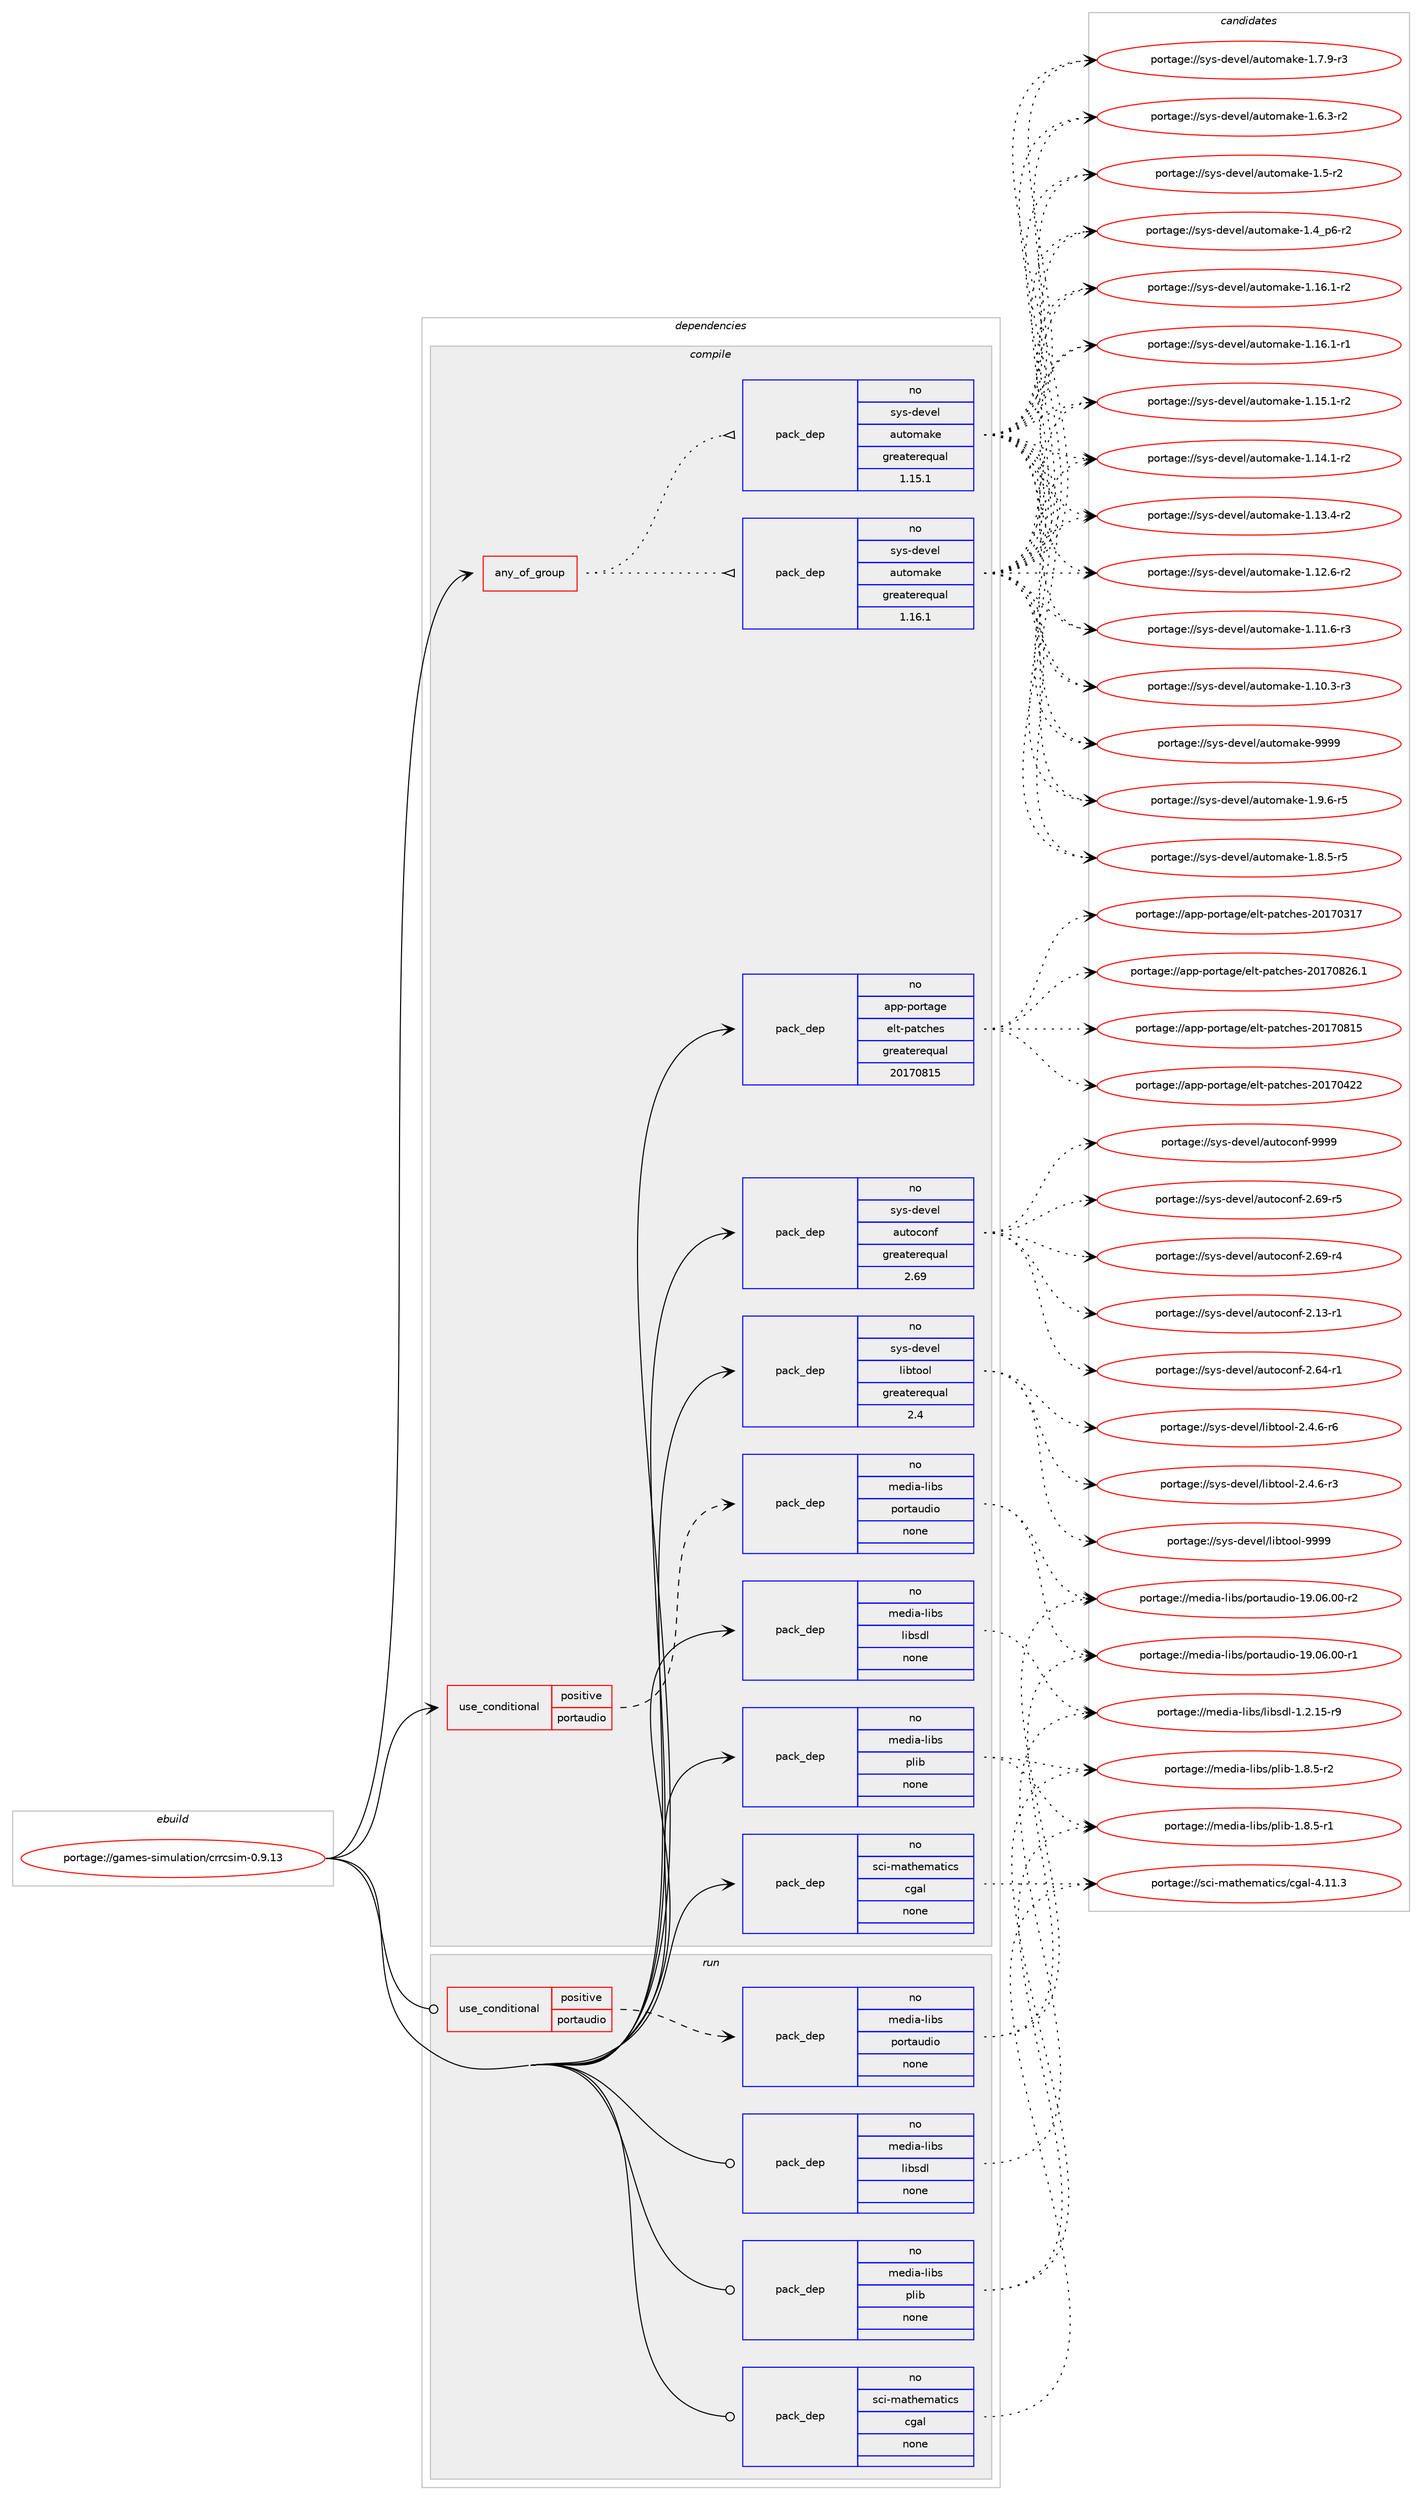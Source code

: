 digraph prolog {

# *************
# Graph options
# *************

newrank=true;
concentrate=true;
compound=true;
graph [rankdir=LR,fontname=Helvetica,fontsize=10,ranksep=1.5];#, ranksep=2.5, nodesep=0.2];
edge  [arrowhead=vee];
node  [fontname=Helvetica,fontsize=10];

# **********
# The ebuild
# **********

subgraph cluster_leftcol {
color=gray;
rank=same;
label=<<i>ebuild</i>>;
id [label="portage://games-simulation/crrcsim-0.9.13", color=red, width=4, href="../games-simulation/crrcsim-0.9.13.svg"];
}

# ****************
# The dependencies
# ****************

subgraph cluster_midcol {
color=gray;
label=<<i>dependencies</i>>;
subgraph cluster_compile {
fillcolor="#eeeeee";
style=filled;
label=<<i>compile</i>>;
subgraph any4195 {
dependency282382 [label=<<TABLE BORDER="0" CELLBORDER="1" CELLSPACING="0" CELLPADDING="4"><TR><TD CELLPADDING="10">any_of_group</TD></TR></TABLE>>, shape=none, color=red];subgraph pack219107 {
dependency282383 [label=<<TABLE BORDER="0" CELLBORDER="1" CELLSPACING="0" CELLPADDING="4" WIDTH="220"><TR><TD ROWSPAN="6" CELLPADDING="30">pack_dep</TD></TR><TR><TD WIDTH="110">no</TD></TR><TR><TD>sys-devel</TD></TR><TR><TD>automake</TD></TR><TR><TD>greaterequal</TD></TR><TR><TD>1.16.1</TD></TR></TABLE>>, shape=none, color=blue];
}
dependency282382:e -> dependency282383:w [weight=20,style="dotted",arrowhead="oinv"];
subgraph pack219108 {
dependency282384 [label=<<TABLE BORDER="0" CELLBORDER="1" CELLSPACING="0" CELLPADDING="4" WIDTH="220"><TR><TD ROWSPAN="6" CELLPADDING="30">pack_dep</TD></TR><TR><TD WIDTH="110">no</TD></TR><TR><TD>sys-devel</TD></TR><TR><TD>automake</TD></TR><TR><TD>greaterequal</TD></TR><TR><TD>1.15.1</TD></TR></TABLE>>, shape=none, color=blue];
}
dependency282382:e -> dependency282384:w [weight=20,style="dotted",arrowhead="oinv"];
}
id:e -> dependency282382:w [weight=20,style="solid",arrowhead="vee"];
subgraph cond58877 {
dependency282385 [label=<<TABLE BORDER="0" CELLBORDER="1" CELLSPACING="0" CELLPADDING="4"><TR><TD ROWSPAN="3" CELLPADDING="10">use_conditional</TD></TR><TR><TD>positive</TD></TR><TR><TD>portaudio</TD></TR></TABLE>>, shape=none, color=red];
subgraph pack219109 {
dependency282386 [label=<<TABLE BORDER="0" CELLBORDER="1" CELLSPACING="0" CELLPADDING="4" WIDTH="220"><TR><TD ROWSPAN="6" CELLPADDING="30">pack_dep</TD></TR><TR><TD WIDTH="110">no</TD></TR><TR><TD>media-libs</TD></TR><TR><TD>portaudio</TD></TR><TR><TD>none</TD></TR><TR><TD></TD></TR></TABLE>>, shape=none, color=blue];
}
dependency282385:e -> dependency282386:w [weight=20,style="dashed",arrowhead="vee"];
}
id:e -> dependency282385:w [weight=20,style="solid",arrowhead="vee"];
subgraph pack219110 {
dependency282387 [label=<<TABLE BORDER="0" CELLBORDER="1" CELLSPACING="0" CELLPADDING="4" WIDTH="220"><TR><TD ROWSPAN="6" CELLPADDING="30">pack_dep</TD></TR><TR><TD WIDTH="110">no</TD></TR><TR><TD>app-portage</TD></TR><TR><TD>elt-patches</TD></TR><TR><TD>greaterequal</TD></TR><TR><TD>20170815</TD></TR></TABLE>>, shape=none, color=blue];
}
id:e -> dependency282387:w [weight=20,style="solid",arrowhead="vee"];
subgraph pack219111 {
dependency282388 [label=<<TABLE BORDER="0" CELLBORDER="1" CELLSPACING="0" CELLPADDING="4" WIDTH="220"><TR><TD ROWSPAN="6" CELLPADDING="30">pack_dep</TD></TR><TR><TD WIDTH="110">no</TD></TR><TR><TD>media-libs</TD></TR><TR><TD>libsdl</TD></TR><TR><TD>none</TD></TR><TR><TD></TD></TR></TABLE>>, shape=none, color=blue];
}
id:e -> dependency282388:w [weight=20,style="solid",arrowhead="vee"];
subgraph pack219112 {
dependency282389 [label=<<TABLE BORDER="0" CELLBORDER="1" CELLSPACING="0" CELLPADDING="4" WIDTH="220"><TR><TD ROWSPAN="6" CELLPADDING="30">pack_dep</TD></TR><TR><TD WIDTH="110">no</TD></TR><TR><TD>media-libs</TD></TR><TR><TD>plib</TD></TR><TR><TD>none</TD></TR><TR><TD></TD></TR></TABLE>>, shape=none, color=blue];
}
id:e -> dependency282389:w [weight=20,style="solid",arrowhead="vee"];
subgraph pack219113 {
dependency282390 [label=<<TABLE BORDER="0" CELLBORDER="1" CELLSPACING="0" CELLPADDING="4" WIDTH="220"><TR><TD ROWSPAN="6" CELLPADDING="30">pack_dep</TD></TR><TR><TD WIDTH="110">no</TD></TR><TR><TD>sci-mathematics</TD></TR><TR><TD>cgal</TD></TR><TR><TD>none</TD></TR><TR><TD></TD></TR></TABLE>>, shape=none, color=blue];
}
id:e -> dependency282390:w [weight=20,style="solid",arrowhead="vee"];
subgraph pack219114 {
dependency282391 [label=<<TABLE BORDER="0" CELLBORDER="1" CELLSPACING="0" CELLPADDING="4" WIDTH="220"><TR><TD ROWSPAN="6" CELLPADDING="30">pack_dep</TD></TR><TR><TD WIDTH="110">no</TD></TR><TR><TD>sys-devel</TD></TR><TR><TD>autoconf</TD></TR><TR><TD>greaterequal</TD></TR><TR><TD>2.69</TD></TR></TABLE>>, shape=none, color=blue];
}
id:e -> dependency282391:w [weight=20,style="solid",arrowhead="vee"];
subgraph pack219115 {
dependency282392 [label=<<TABLE BORDER="0" CELLBORDER="1" CELLSPACING="0" CELLPADDING="4" WIDTH="220"><TR><TD ROWSPAN="6" CELLPADDING="30">pack_dep</TD></TR><TR><TD WIDTH="110">no</TD></TR><TR><TD>sys-devel</TD></TR><TR><TD>libtool</TD></TR><TR><TD>greaterequal</TD></TR><TR><TD>2.4</TD></TR></TABLE>>, shape=none, color=blue];
}
id:e -> dependency282392:w [weight=20,style="solid",arrowhead="vee"];
}
subgraph cluster_compileandrun {
fillcolor="#eeeeee";
style=filled;
label=<<i>compile and run</i>>;
}
subgraph cluster_run {
fillcolor="#eeeeee";
style=filled;
label=<<i>run</i>>;
subgraph cond58878 {
dependency282393 [label=<<TABLE BORDER="0" CELLBORDER="1" CELLSPACING="0" CELLPADDING="4"><TR><TD ROWSPAN="3" CELLPADDING="10">use_conditional</TD></TR><TR><TD>positive</TD></TR><TR><TD>portaudio</TD></TR></TABLE>>, shape=none, color=red];
subgraph pack219116 {
dependency282394 [label=<<TABLE BORDER="0" CELLBORDER="1" CELLSPACING="0" CELLPADDING="4" WIDTH="220"><TR><TD ROWSPAN="6" CELLPADDING="30">pack_dep</TD></TR><TR><TD WIDTH="110">no</TD></TR><TR><TD>media-libs</TD></TR><TR><TD>portaudio</TD></TR><TR><TD>none</TD></TR><TR><TD></TD></TR></TABLE>>, shape=none, color=blue];
}
dependency282393:e -> dependency282394:w [weight=20,style="dashed",arrowhead="vee"];
}
id:e -> dependency282393:w [weight=20,style="solid",arrowhead="odot"];
subgraph pack219117 {
dependency282395 [label=<<TABLE BORDER="0" CELLBORDER="1" CELLSPACING="0" CELLPADDING="4" WIDTH="220"><TR><TD ROWSPAN="6" CELLPADDING="30">pack_dep</TD></TR><TR><TD WIDTH="110">no</TD></TR><TR><TD>media-libs</TD></TR><TR><TD>libsdl</TD></TR><TR><TD>none</TD></TR><TR><TD></TD></TR></TABLE>>, shape=none, color=blue];
}
id:e -> dependency282395:w [weight=20,style="solid",arrowhead="odot"];
subgraph pack219118 {
dependency282396 [label=<<TABLE BORDER="0" CELLBORDER="1" CELLSPACING="0" CELLPADDING="4" WIDTH="220"><TR><TD ROWSPAN="6" CELLPADDING="30">pack_dep</TD></TR><TR><TD WIDTH="110">no</TD></TR><TR><TD>media-libs</TD></TR><TR><TD>plib</TD></TR><TR><TD>none</TD></TR><TR><TD></TD></TR></TABLE>>, shape=none, color=blue];
}
id:e -> dependency282396:w [weight=20,style="solid",arrowhead="odot"];
subgraph pack219119 {
dependency282397 [label=<<TABLE BORDER="0" CELLBORDER="1" CELLSPACING="0" CELLPADDING="4" WIDTH="220"><TR><TD ROWSPAN="6" CELLPADDING="30">pack_dep</TD></TR><TR><TD WIDTH="110">no</TD></TR><TR><TD>sci-mathematics</TD></TR><TR><TD>cgal</TD></TR><TR><TD>none</TD></TR><TR><TD></TD></TR></TABLE>>, shape=none, color=blue];
}
id:e -> dependency282397:w [weight=20,style="solid",arrowhead="odot"];
}
}

# **************
# The candidates
# **************

subgraph cluster_choices {
rank=same;
color=gray;
label=<<i>candidates</i>>;

subgraph choice219107 {
color=black;
nodesep=1;
choice115121115451001011181011084797117116111109971071014557575757 [label="portage://sys-devel/automake-9999", color=red, width=4,href="../sys-devel/automake-9999.svg"];
choice115121115451001011181011084797117116111109971071014549465746544511453 [label="portage://sys-devel/automake-1.9.6-r5", color=red, width=4,href="../sys-devel/automake-1.9.6-r5.svg"];
choice115121115451001011181011084797117116111109971071014549465646534511453 [label="portage://sys-devel/automake-1.8.5-r5", color=red, width=4,href="../sys-devel/automake-1.8.5-r5.svg"];
choice115121115451001011181011084797117116111109971071014549465546574511451 [label="portage://sys-devel/automake-1.7.9-r3", color=red, width=4,href="../sys-devel/automake-1.7.9-r3.svg"];
choice115121115451001011181011084797117116111109971071014549465446514511450 [label="portage://sys-devel/automake-1.6.3-r2", color=red, width=4,href="../sys-devel/automake-1.6.3-r2.svg"];
choice11512111545100101118101108479711711611110997107101454946534511450 [label="portage://sys-devel/automake-1.5-r2", color=red, width=4,href="../sys-devel/automake-1.5-r2.svg"];
choice115121115451001011181011084797117116111109971071014549465295112544511450 [label="portage://sys-devel/automake-1.4_p6-r2", color=red, width=4,href="../sys-devel/automake-1.4_p6-r2.svg"];
choice11512111545100101118101108479711711611110997107101454946495446494511450 [label="portage://sys-devel/automake-1.16.1-r2", color=red, width=4,href="../sys-devel/automake-1.16.1-r2.svg"];
choice11512111545100101118101108479711711611110997107101454946495446494511449 [label="portage://sys-devel/automake-1.16.1-r1", color=red, width=4,href="../sys-devel/automake-1.16.1-r1.svg"];
choice11512111545100101118101108479711711611110997107101454946495346494511450 [label="portage://sys-devel/automake-1.15.1-r2", color=red, width=4,href="../sys-devel/automake-1.15.1-r2.svg"];
choice11512111545100101118101108479711711611110997107101454946495246494511450 [label="portage://sys-devel/automake-1.14.1-r2", color=red, width=4,href="../sys-devel/automake-1.14.1-r2.svg"];
choice11512111545100101118101108479711711611110997107101454946495146524511450 [label="portage://sys-devel/automake-1.13.4-r2", color=red, width=4,href="../sys-devel/automake-1.13.4-r2.svg"];
choice11512111545100101118101108479711711611110997107101454946495046544511450 [label="portage://sys-devel/automake-1.12.6-r2", color=red, width=4,href="../sys-devel/automake-1.12.6-r2.svg"];
choice11512111545100101118101108479711711611110997107101454946494946544511451 [label="portage://sys-devel/automake-1.11.6-r3", color=red, width=4,href="../sys-devel/automake-1.11.6-r3.svg"];
choice11512111545100101118101108479711711611110997107101454946494846514511451 [label="portage://sys-devel/automake-1.10.3-r3", color=red, width=4,href="../sys-devel/automake-1.10.3-r3.svg"];
dependency282383:e -> choice115121115451001011181011084797117116111109971071014557575757:w [style=dotted,weight="100"];
dependency282383:e -> choice115121115451001011181011084797117116111109971071014549465746544511453:w [style=dotted,weight="100"];
dependency282383:e -> choice115121115451001011181011084797117116111109971071014549465646534511453:w [style=dotted,weight="100"];
dependency282383:e -> choice115121115451001011181011084797117116111109971071014549465546574511451:w [style=dotted,weight="100"];
dependency282383:e -> choice115121115451001011181011084797117116111109971071014549465446514511450:w [style=dotted,weight="100"];
dependency282383:e -> choice11512111545100101118101108479711711611110997107101454946534511450:w [style=dotted,weight="100"];
dependency282383:e -> choice115121115451001011181011084797117116111109971071014549465295112544511450:w [style=dotted,weight="100"];
dependency282383:e -> choice11512111545100101118101108479711711611110997107101454946495446494511450:w [style=dotted,weight="100"];
dependency282383:e -> choice11512111545100101118101108479711711611110997107101454946495446494511449:w [style=dotted,weight="100"];
dependency282383:e -> choice11512111545100101118101108479711711611110997107101454946495346494511450:w [style=dotted,weight="100"];
dependency282383:e -> choice11512111545100101118101108479711711611110997107101454946495246494511450:w [style=dotted,weight="100"];
dependency282383:e -> choice11512111545100101118101108479711711611110997107101454946495146524511450:w [style=dotted,weight="100"];
dependency282383:e -> choice11512111545100101118101108479711711611110997107101454946495046544511450:w [style=dotted,weight="100"];
dependency282383:e -> choice11512111545100101118101108479711711611110997107101454946494946544511451:w [style=dotted,weight="100"];
dependency282383:e -> choice11512111545100101118101108479711711611110997107101454946494846514511451:w [style=dotted,weight="100"];
}
subgraph choice219108 {
color=black;
nodesep=1;
choice115121115451001011181011084797117116111109971071014557575757 [label="portage://sys-devel/automake-9999", color=red, width=4,href="../sys-devel/automake-9999.svg"];
choice115121115451001011181011084797117116111109971071014549465746544511453 [label="portage://sys-devel/automake-1.9.6-r5", color=red, width=4,href="../sys-devel/automake-1.9.6-r5.svg"];
choice115121115451001011181011084797117116111109971071014549465646534511453 [label="portage://sys-devel/automake-1.8.5-r5", color=red, width=4,href="../sys-devel/automake-1.8.5-r5.svg"];
choice115121115451001011181011084797117116111109971071014549465546574511451 [label="portage://sys-devel/automake-1.7.9-r3", color=red, width=4,href="../sys-devel/automake-1.7.9-r3.svg"];
choice115121115451001011181011084797117116111109971071014549465446514511450 [label="portage://sys-devel/automake-1.6.3-r2", color=red, width=4,href="../sys-devel/automake-1.6.3-r2.svg"];
choice11512111545100101118101108479711711611110997107101454946534511450 [label="portage://sys-devel/automake-1.5-r2", color=red, width=4,href="../sys-devel/automake-1.5-r2.svg"];
choice115121115451001011181011084797117116111109971071014549465295112544511450 [label="portage://sys-devel/automake-1.4_p6-r2", color=red, width=4,href="../sys-devel/automake-1.4_p6-r2.svg"];
choice11512111545100101118101108479711711611110997107101454946495446494511450 [label="portage://sys-devel/automake-1.16.1-r2", color=red, width=4,href="../sys-devel/automake-1.16.1-r2.svg"];
choice11512111545100101118101108479711711611110997107101454946495446494511449 [label="portage://sys-devel/automake-1.16.1-r1", color=red, width=4,href="../sys-devel/automake-1.16.1-r1.svg"];
choice11512111545100101118101108479711711611110997107101454946495346494511450 [label="portage://sys-devel/automake-1.15.1-r2", color=red, width=4,href="../sys-devel/automake-1.15.1-r2.svg"];
choice11512111545100101118101108479711711611110997107101454946495246494511450 [label="portage://sys-devel/automake-1.14.1-r2", color=red, width=4,href="../sys-devel/automake-1.14.1-r2.svg"];
choice11512111545100101118101108479711711611110997107101454946495146524511450 [label="portage://sys-devel/automake-1.13.4-r2", color=red, width=4,href="../sys-devel/automake-1.13.4-r2.svg"];
choice11512111545100101118101108479711711611110997107101454946495046544511450 [label="portage://sys-devel/automake-1.12.6-r2", color=red, width=4,href="../sys-devel/automake-1.12.6-r2.svg"];
choice11512111545100101118101108479711711611110997107101454946494946544511451 [label="portage://sys-devel/automake-1.11.6-r3", color=red, width=4,href="../sys-devel/automake-1.11.6-r3.svg"];
choice11512111545100101118101108479711711611110997107101454946494846514511451 [label="portage://sys-devel/automake-1.10.3-r3", color=red, width=4,href="../sys-devel/automake-1.10.3-r3.svg"];
dependency282384:e -> choice115121115451001011181011084797117116111109971071014557575757:w [style=dotted,weight="100"];
dependency282384:e -> choice115121115451001011181011084797117116111109971071014549465746544511453:w [style=dotted,weight="100"];
dependency282384:e -> choice115121115451001011181011084797117116111109971071014549465646534511453:w [style=dotted,weight="100"];
dependency282384:e -> choice115121115451001011181011084797117116111109971071014549465546574511451:w [style=dotted,weight="100"];
dependency282384:e -> choice115121115451001011181011084797117116111109971071014549465446514511450:w [style=dotted,weight="100"];
dependency282384:e -> choice11512111545100101118101108479711711611110997107101454946534511450:w [style=dotted,weight="100"];
dependency282384:e -> choice115121115451001011181011084797117116111109971071014549465295112544511450:w [style=dotted,weight="100"];
dependency282384:e -> choice11512111545100101118101108479711711611110997107101454946495446494511450:w [style=dotted,weight="100"];
dependency282384:e -> choice11512111545100101118101108479711711611110997107101454946495446494511449:w [style=dotted,weight="100"];
dependency282384:e -> choice11512111545100101118101108479711711611110997107101454946495346494511450:w [style=dotted,weight="100"];
dependency282384:e -> choice11512111545100101118101108479711711611110997107101454946495246494511450:w [style=dotted,weight="100"];
dependency282384:e -> choice11512111545100101118101108479711711611110997107101454946495146524511450:w [style=dotted,weight="100"];
dependency282384:e -> choice11512111545100101118101108479711711611110997107101454946495046544511450:w [style=dotted,weight="100"];
dependency282384:e -> choice11512111545100101118101108479711711611110997107101454946494946544511451:w [style=dotted,weight="100"];
dependency282384:e -> choice11512111545100101118101108479711711611110997107101454946494846514511451:w [style=dotted,weight="100"];
}
subgraph choice219109 {
color=black;
nodesep=1;
choice10910110010597451081059811547112111114116971171001051114549574648544648484511450 [label="portage://media-libs/portaudio-19.06.00-r2", color=red, width=4,href="../media-libs/portaudio-19.06.00-r2.svg"];
choice10910110010597451081059811547112111114116971171001051114549574648544648484511449 [label="portage://media-libs/portaudio-19.06.00-r1", color=red, width=4,href="../media-libs/portaudio-19.06.00-r1.svg"];
dependency282386:e -> choice10910110010597451081059811547112111114116971171001051114549574648544648484511450:w [style=dotted,weight="100"];
dependency282386:e -> choice10910110010597451081059811547112111114116971171001051114549574648544648484511449:w [style=dotted,weight="100"];
}
subgraph choice219110 {
color=black;
nodesep=1;
choice971121124511211111411697103101471011081164511297116991041011154550484955485650544649 [label="portage://app-portage/elt-patches-20170826.1", color=red, width=4,href="../app-portage/elt-patches-20170826.1.svg"];
choice97112112451121111141169710310147101108116451129711699104101115455048495548564953 [label="portage://app-portage/elt-patches-20170815", color=red, width=4,href="../app-portage/elt-patches-20170815.svg"];
choice97112112451121111141169710310147101108116451129711699104101115455048495548525050 [label="portage://app-portage/elt-patches-20170422", color=red, width=4,href="../app-portage/elt-patches-20170422.svg"];
choice97112112451121111141169710310147101108116451129711699104101115455048495548514955 [label="portage://app-portage/elt-patches-20170317", color=red, width=4,href="../app-portage/elt-patches-20170317.svg"];
dependency282387:e -> choice971121124511211111411697103101471011081164511297116991041011154550484955485650544649:w [style=dotted,weight="100"];
dependency282387:e -> choice97112112451121111141169710310147101108116451129711699104101115455048495548564953:w [style=dotted,weight="100"];
dependency282387:e -> choice97112112451121111141169710310147101108116451129711699104101115455048495548525050:w [style=dotted,weight="100"];
dependency282387:e -> choice97112112451121111141169710310147101108116451129711699104101115455048495548514955:w [style=dotted,weight="100"];
}
subgraph choice219111 {
color=black;
nodesep=1;
choice1091011001059745108105981154710810598115100108454946504649534511457 [label="portage://media-libs/libsdl-1.2.15-r9", color=red, width=4,href="../media-libs/libsdl-1.2.15-r9.svg"];
dependency282388:e -> choice1091011001059745108105981154710810598115100108454946504649534511457:w [style=dotted,weight="100"];
}
subgraph choice219112 {
color=black;
nodesep=1;
choice10910110010597451081059811547112108105984549465646534511450 [label="portage://media-libs/plib-1.8.5-r2", color=red, width=4,href="../media-libs/plib-1.8.5-r2.svg"];
choice10910110010597451081059811547112108105984549465646534511449 [label="portage://media-libs/plib-1.8.5-r1", color=red, width=4,href="../media-libs/plib-1.8.5-r1.svg"];
dependency282389:e -> choice10910110010597451081059811547112108105984549465646534511450:w [style=dotted,weight="100"];
dependency282389:e -> choice10910110010597451081059811547112108105984549465646534511449:w [style=dotted,weight="100"];
}
subgraph choice219113 {
color=black;
nodesep=1;
choice115991054510997116104101109971161059911547991039710845524649494651 [label="portage://sci-mathematics/cgal-4.11.3", color=red, width=4,href="../sci-mathematics/cgal-4.11.3.svg"];
dependency282390:e -> choice115991054510997116104101109971161059911547991039710845524649494651:w [style=dotted,weight="100"];
}
subgraph choice219114 {
color=black;
nodesep=1;
choice115121115451001011181011084797117116111991111101024557575757 [label="portage://sys-devel/autoconf-9999", color=red, width=4,href="../sys-devel/autoconf-9999.svg"];
choice1151211154510010111810110847971171161119911111010245504654574511453 [label="portage://sys-devel/autoconf-2.69-r5", color=red, width=4,href="../sys-devel/autoconf-2.69-r5.svg"];
choice1151211154510010111810110847971171161119911111010245504654574511452 [label="portage://sys-devel/autoconf-2.69-r4", color=red, width=4,href="../sys-devel/autoconf-2.69-r4.svg"];
choice1151211154510010111810110847971171161119911111010245504654524511449 [label="portage://sys-devel/autoconf-2.64-r1", color=red, width=4,href="../sys-devel/autoconf-2.64-r1.svg"];
choice1151211154510010111810110847971171161119911111010245504649514511449 [label="portage://sys-devel/autoconf-2.13-r1", color=red, width=4,href="../sys-devel/autoconf-2.13-r1.svg"];
dependency282391:e -> choice115121115451001011181011084797117116111991111101024557575757:w [style=dotted,weight="100"];
dependency282391:e -> choice1151211154510010111810110847971171161119911111010245504654574511453:w [style=dotted,weight="100"];
dependency282391:e -> choice1151211154510010111810110847971171161119911111010245504654574511452:w [style=dotted,weight="100"];
dependency282391:e -> choice1151211154510010111810110847971171161119911111010245504654524511449:w [style=dotted,weight="100"];
dependency282391:e -> choice1151211154510010111810110847971171161119911111010245504649514511449:w [style=dotted,weight="100"];
}
subgraph choice219115 {
color=black;
nodesep=1;
choice1151211154510010111810110847108105981161111111084557575757 [label="portage://sys-devel/libtool-9999", color=red, width=4,href="../sys-devel/libtool-9999.svg"];
choice1151211154510010111810110847108105981161111111084550465246544511454 [label="portage://sys-devel/libtool-2.4.6-r6", color=red, width=4,href="../sys-devel/libtool-2.4.6-r6.svg"];
choice1151211154510010111810110847108105981161111111084550465246544511451 [label="portage://sys-devel/libtool-2.4.6-r3", color=red, width=4,href="../sys-devel/libtool-2.4.6-r3.svg"];
dependency282392:e -> choice1151211154510010111810110847108105981161111111084557575757:w [style=dotted,weight="100"];
dependency282392:e -> choice1151211154510010111810110847108105981161111111084550465246544511454:w [style=dotted,weight="100"];
dependency282392:e -> choice1151211154510010111810110847108105981161111111084550465246544511451:w [style=dotted,weight="100"];
}
subgraph choice219116 {
color=black;
nodesep=1;
choice10910110010597451081059811547112111114116971171001051114549574648544648484511450 [label="portage://media-libs/portaudio-19.06.00-r2", color=red, width=4,href="../media-libs/portaudio-19.06.00-r2.svg"];
choice10910110010597451081059811547112111114116971171001051114549574648544648484511449 [label="portage://media-libs/portaudio-19.06.00-r1", color=red, width=4,href="../media-libs/portaudio-19.06.00-r1.svg"];
dependency282394:e -> choice10910110010597451081059811547112111114116971171001051114549574648544648484511450:w [style=dotted,weight="100"];
dependency282394:e -> choice10910110010597451081059811547112111114116971171001051114549574648544648484511449:w [style=dotted,weight="100"];
}
subgraph choice219117 {
color=black;
nodesep=1;
choice1091011001059745108105981154710810598115100108454946504649534511457 [label="portage://media-libs/libsdl-1.2.15-r9", color=red, width=4,href="../media-libs/libsdl-1.2.15-r9.svg"];
dependency282395:e -> choice1091011001059745108105981154710810598115100108454946504649534511457:w [style=dotted,weight="100"];
}
subgraph choice219118 {
color=black;
nodesep=1;
choice10910110010597451081059811547112108105984549465646534511450 [label="portage://media-libs/plib-1.8.5-r2", color=red, width=4,href="../media-libs/plib-1.8.5-r2.svg"];
choice10910110010597451081059811547112108105984549465646534511449 [label="portage://media-libs/plib-1.8.5-r1", color=red, width=4,href="../media-libs/plib-1.8.5-r1.svg"];
dependency282396:e -> choice10910110010597451081059811547112108105984549465646534511450:w [style=dotted,weight="100"];
dependency282396:e -> choice10910110010597451081059811547112108105984549465646534511449:w [style=dotted,weight="100"];
}
subgraph choice219119 {
color=black;
nodesep=1;
choice115991054510997116104101109971161059911547991039710845524649494651 [label="portage://sci-mathematics/cgal-4.11.3", color=red, width=4,href="../sci-mathematics/cgal-4.11.3.svg"];
dependency282397:e -> choice115991054510997116104101109971161059911547991039710845524649494651:w [style=dotted,weight="100"];
}
}

}
